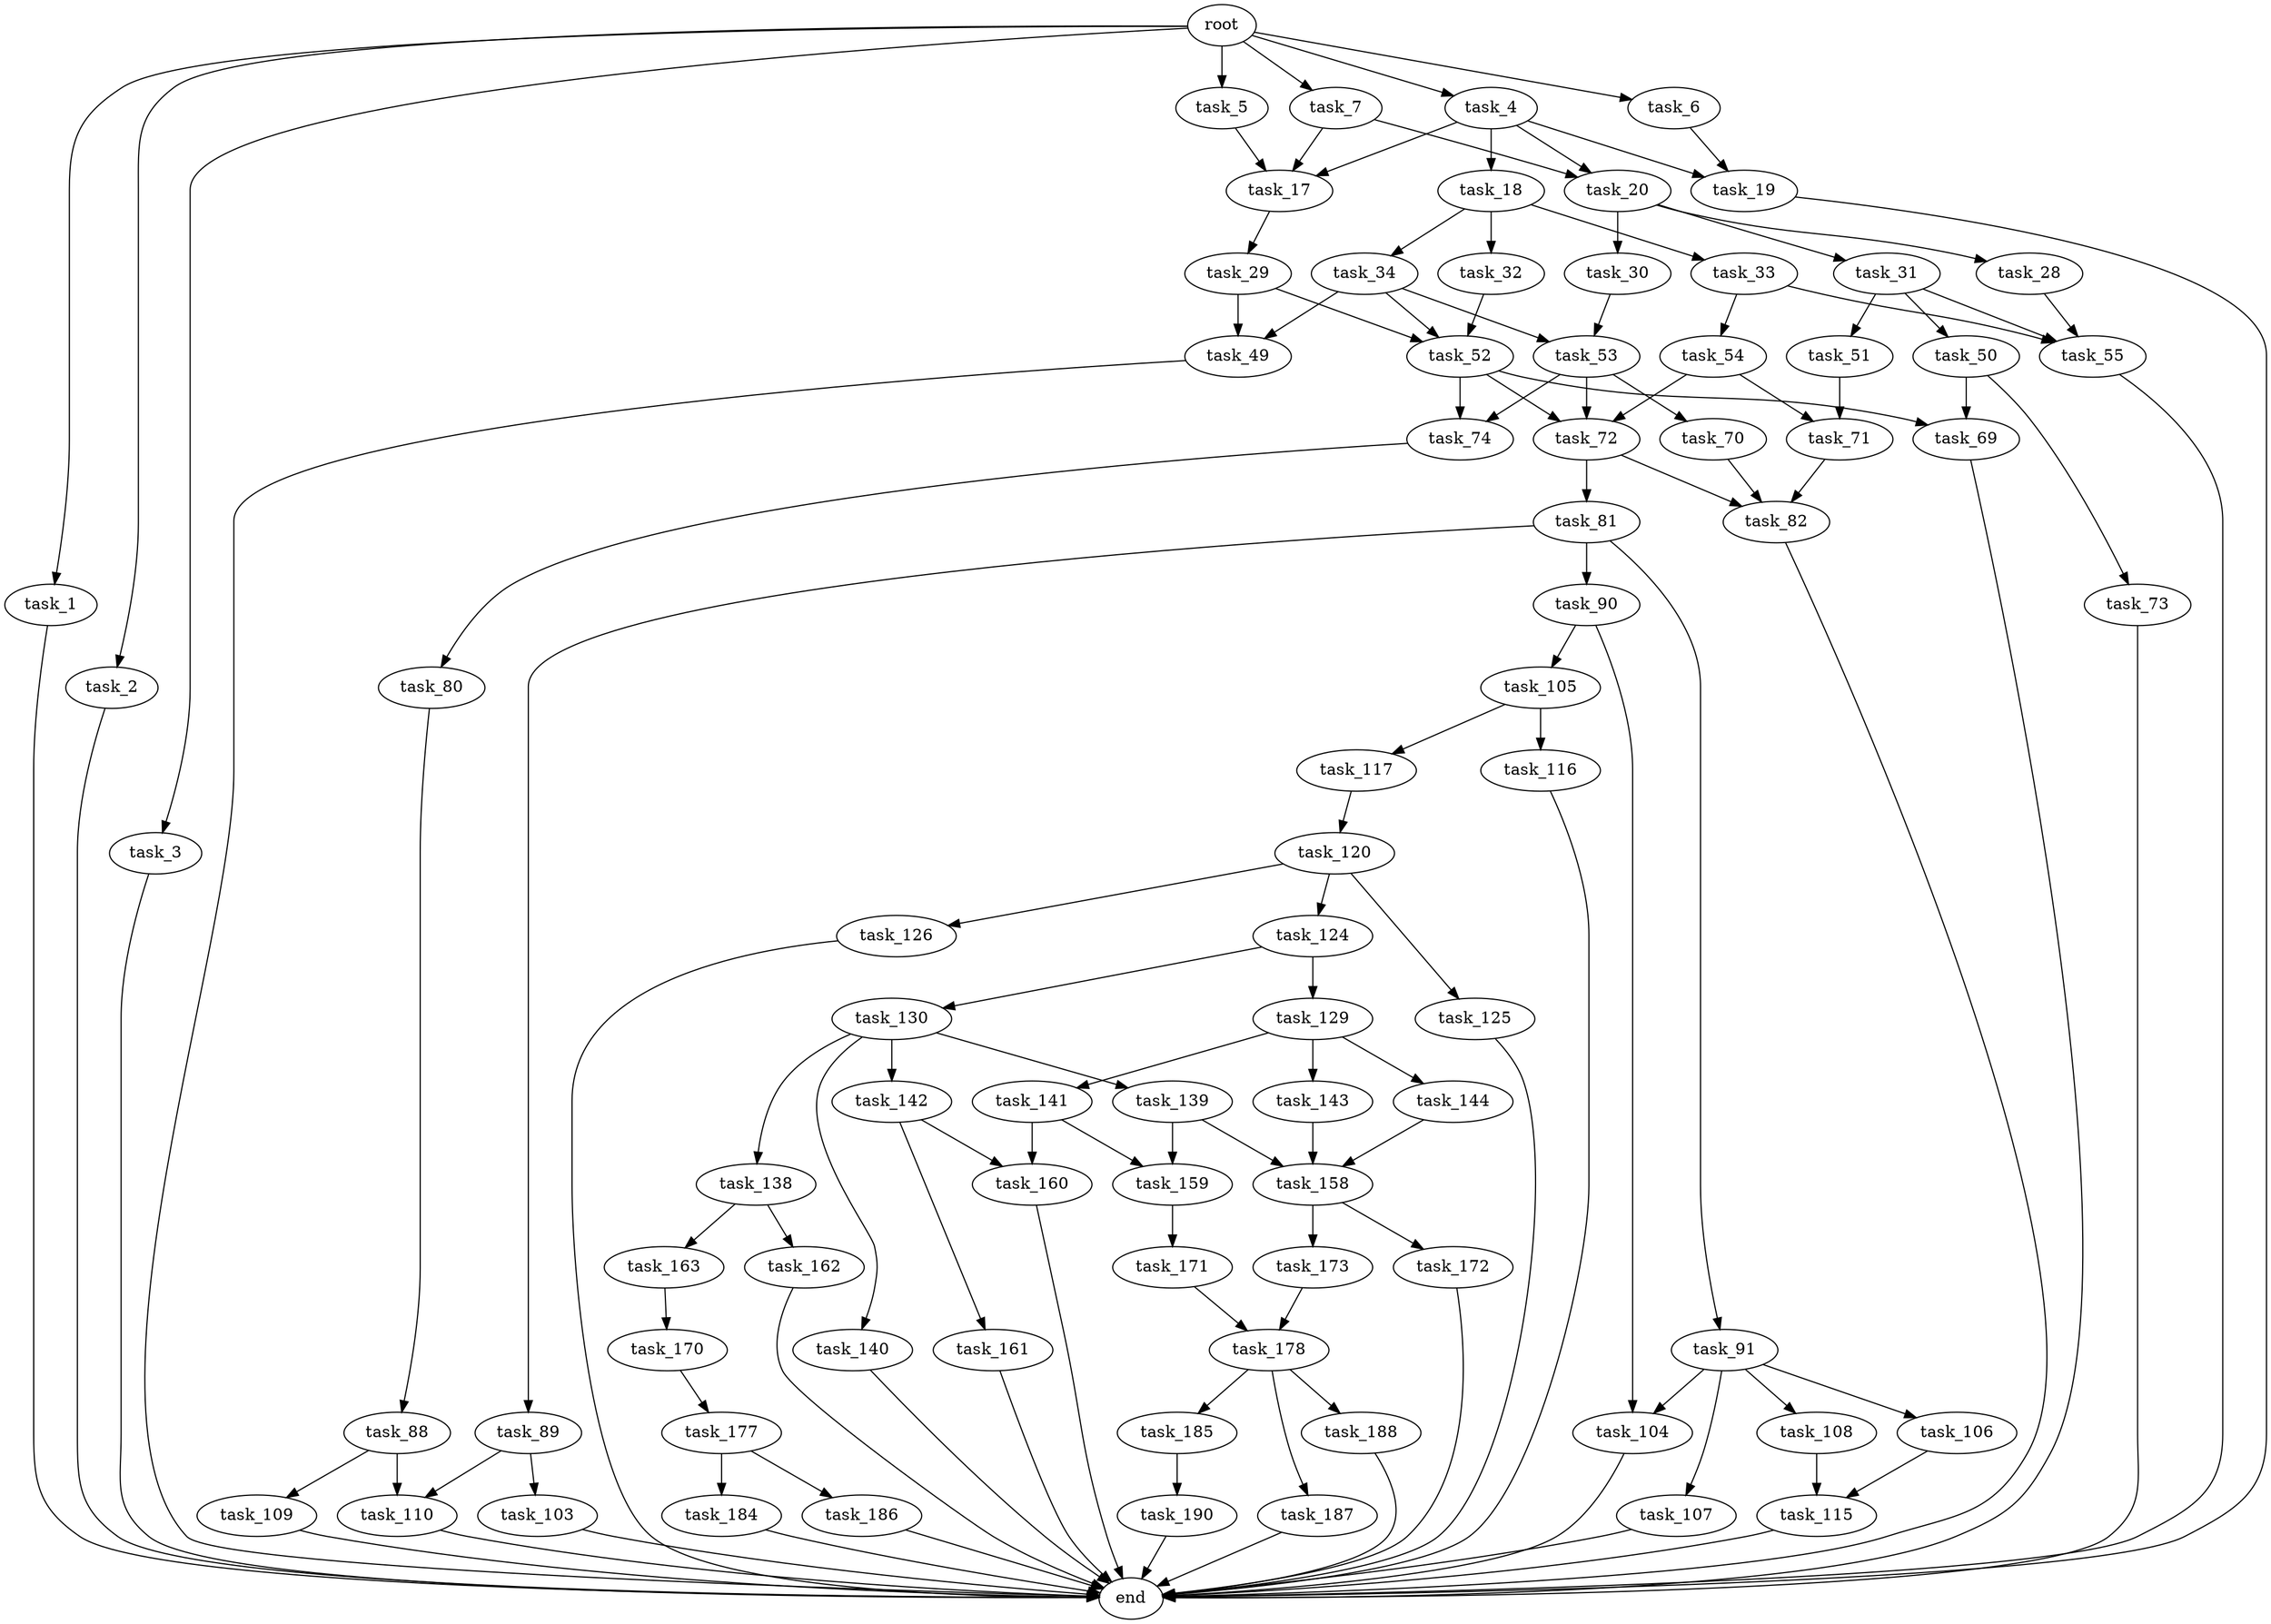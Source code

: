 digraph G {
  root [size="0.000000"];
  task_1 [size="357645392442.000000"];
  task_2 [size="10565960214.000000"];
  task_3 [size="1587603666.000000"];
  task_4 [size="441550246794.000000"];
  task_5 [size="9611331036.000000"];
  task_6 [size="13738766548.000000"];
  task_7 [size="43435582936.000000"];
  task_17 [size="3886225731.000000"];
  task_18 [size="368293445632.000000"];
  task_19 [size="9537983018.000000"];
  task_20 [size="8589934592.000000"];
  task_28 [size="9201123384.000000"];
  task_29 [size="231928233984.000000"];
  task_30 [size="368293445632.000000"];
  task_31 [size="390855696367.000000"];
  task_32 [size="87600348193.000000"];
  task_33 [size="676750483.000000"];
  task_34 [size="28991029248.000000"];
  task_49 [size="549755813888.000000"];
  task_50 [size="231928233984.000000"];
  task_51 [size="248095368692.000000"];
  task_52 [size="25987983526.000000"];
  task_53 [size="2608640735.000000"];
  task_54 [size="305492638.000000"];
  task_55 [size="26496758745.000000"];
  task_69 [size="2164817834.000000"];
  task_70 [size="68909398678.000000"];
  task_71 [size="3550886979.000000"];
  task_72 [size="321548300170.000000"];
  task_73 [size="5382745539.000000"];
  task_74 [size="231928233984.000000"];
  task_80 [size="549755813888.000000"];
  task_81 [size="5959775739.000000"];
  task_82 [size="28991029248.000000"];
  task_88 [size="21215337336.000000"];
  task_89 [size="396486400280.000000"];
  task_90 [size="525684028306.000000"];
  task_91 [size="22947745303.000000"];
  task_103 [size="1267287215274.000000"];
  task_104 [size="1073741824000.000000"];
  task_105 [size="32928390111.000000"];
  task_106 [size="368293445632.000000"];
  task_107 [size="302517858024.000000"];
  task_108 [size="12290386766.000000"];
  task_109 [size="28991029248.000000"];
  task_110 [size="29360545445.000000"];
  task_115 [size="540333890933.000000"];
  task_116 [size="1731932629.000000"];
  task_117 [size="68719476736.000000"];
  task_120 [size="82124858272.000000"];
  task_124 [size="303271335792.000000"];
  task_125 [size="149511910074.000000"];
  task_126 [size="368293445632.000000"];
  task_129 [size="549755813888.000000"];
  task_130 [size="8589934592.000000"];
  task_138 [size="1073741824000.000000"];
  task_139 [size="12413933119.000000"];
  task_140 [size="462406823265.000000"];
  task_141 [size="134217728000.000000"];
  task_142 [size="1243884206.000000"];
  task_143 [size="10381601105.000000"];
  task_144 [size="5072210176.000000"];
  task_158 [size="9535381801.000000"];
  task_159 [size="134217728000.000000"];
  task_160 [size="1426842135404.000000"];
  task_161 [size="782757789696.000000"];
  task_162 [size="4187506883.000000"];
  task_163 [size="559410255923.000000"];
  task_170 [size="134217728000.000000"];
  task_171 [size="4236600712.000000"];
  task_172 [size="28991029248.000000"];
  task_173 [size="28991029248.000000"];
  task_177 [size="912338269.000000"];
  task_178 [size="77555596696.000000"];
  task_184 [size="41573933137.000000"];
  task_185 [size="448512144807.000000"];
  task_186 [size="129858704113.000000"];
  task_187 [size="477797075154.000000"];
  task_188 [size="68719476736.000000"];
  task_190 [size="5943492348.000000"];
  end [size="0.000000"];

  root -> task_1 [size="1.000000"];
  root -> task_2 [size="1.000000"];
  root -> task_3 [size="1.000000"];
  root -> task_4 [size="1.000000"];
  root -> task_5 [size="1.000000"];
  root -> task_6 [size="1.000000"];
  root -> task_7 [size="1.000000"];
  task_1 -> end [size="1.000000"];
  task_2 -> end [size="1.000000"];
  task_3 -> end [size="1.000000"];
  task_4 -> task_17 [size="536870912.000000"];
  task_4 -> task_18 [size="536870912.000000"];
  task_4 -> task_19 [size="536870912.000000"];
  task_4 -> task_20 [size="536870912.000000"];
  task_5 -> task_17 [size="411041792.000000"];
  task_6 -> task_19 [size="301989888.000000"];
  task_7 -> task_17 [size="838860800.000000"];
  task_7 -> task_20 [size="838860800.000000"];
  task_17 -> task_29 [size="134217728.000000"];
  task_18 -> task_32 [size="411041792.000000"];
  task_18 -> task_33 [size="411041792.000000"];
  task_18 -> task_34 [size="411041792.000000"];
  task_19 -> end [size="1.000000"];
  task_20 -> task_28 [size="33554432.000000"];
  task_20 -> task_30 [size="33554432.000000"];
  task_20 -> task_31 [size="33554432.000000"];
  task_28 -> task_55 [size="411041792.000000"];
  task_29 -> task_49 [size="301989888.000000"];
  task_29 -> task_52 [size="301989888.000000"];
  task_30 -> task_53 [size="411041792.000000"];
  task_31 -> task_50 [size="838860800.000000"];
  task_31 -> task_51 [size="838860800.000000"];
  task_31 -> task_55 [size="838860800.000000"];
  task_32 -> task_52 [size="411041792.000000"];
  task_33 -> task_54 [size="75497472.000000"];
  task_33 -> task_55 [size="75497472.000000"];
  task_34 -> task_49 [size="75497472.000000"];
  task_34 -> task_52 [size="75497472.000000"];
  task_34 -> task_53 [size="75497472.000000"];
  task_49 -> end [size="1.000000"];
  task_50 -> task_69 [size="301989888.000000"];
  task_50 -> task_73 [size="301989888.000000"];
  task_51 -> task_71 [size="411041792.000000"];
  task_52 -> task_69 [size="838860800.000000"];
  task_52 -> task_72 [size="838860800.000000"];
  task_52 -> task_74 [size="838860800.000000"];
  task_53 -> task_70 [size="75497472.000000"];
  task_53 -> task_72 [size="75497472.000000"];
  task_53 -> task_74 [size="75497472.000000"];
  task_54 -> task_71 [size="33554432.000000"];
  task_54 -> task_72 [size="33554432.000000"];
  task_55 -> end [size="1.000000"];
  task_69 -> end [size="1.000000"];
  task_70 -> task_82 [size="134217728.000000"];
  task_71 -> task_82 [size="209715200.000000"];
  task_72 -> task_81 [size="838860800.000000"];
  task_72 -> task_82 [size="838860800.000000"];
  task_73 -> end [size="1.000000"];
  task_74 -> task_80 [size="301989888.000000"];
  task_80 -> task_88 [size="536870912.000000"];
  task_81 -> task_89 [size="209715200.000000"];
  task_81 -> task_90 [size="209715200.000000"];
  task_81 -> task_91 [size="209715200.000000"];
  task_82 -> end [size="1.000000"];
  task_88 -> task_109 [size="411041792.000000"];
  task_88 -> task_110 [size="411041792.000000"];
  task_89 -> task_103 [size="679477248.000000"];
  task_89 -> task_110 [size="679477248.000000"];
  task_90 -> task_104 [size="536870912.000000"];
  task_90 -> task_105 [size="536870912.000000"];
  task_91 -> task_104 [size="75497472.000000"];
  task_91 -> task_106 [size="75497472.000000"];
  task_91 -> task_107 [size="75497472.000000"];
  task_91 -> task_108 [size="75497472.000000"];
  task_103 -> end [size="1.000000"];
  task_104 -> end [size="1.000000"];
  task_105 -> task_116 [size="679477248.000000"];
  task_105 -> task_117 [size="679477248.000000"];
  task_106 -> task_115 [size="411041792.000000"];
  task_107 -> end [size="1.000000"];
  task_108 -> task_115 [size="209715200.000000"];
  task_109 -> end [size="1.000000"];
  task_110 -> end [size="1.000000"];
  task_115 -> end [size="1.000000"];
  task_116 -> end [size="1.000000"];
  task_117 -> task_120 [size="134217728.000000"];
  task_120 -> task_124 [size="134217728.000000"];
  task_120 -> task_125 [size="134217728.000000"];
  task_120 -> task_126 [size="134217728.000000"];
  task_124 -> task_129 [size="209715200.000000"];
  task_124 -> task_130 [size="209715200.000000"];
  task_125 -> end [size="1.000000"];
  task_126 -> end [size="1.000000"];
  task_129 -> task_141 [size="536870912.000000"];
  task_129 -> task_143 [size="536870912.000000"];
  task_129 -> task_144 [size="536870912.000000"];
  task_130 -> task_138 [size="33554432.000000"];
  task_130 -> task_139 [size="33554432.000000"];
  task_130 -> task_140 [size="33554432.000000"];
  task_130 -> task_142 [size="33554432.000000"];
  task_138 -> task_162 [size="838860800.000000"];
  task_138 -> task_163 [size="838860800.000000"];
  task_139 -> task_158 [size="209715200.000000"];
  task_139 -> task_159 [size="209715200.000000"];
  task_140 -> end [size="1.000000"];
  task_141 -> task_159 [size="209715200.000000"];
  task_141 -> task_160 [size="209715200.000000"];
  task_142 -> task_160 [size="33554432.000000"];
  task_142 -> task_161 [size="33554432.000000"];
  task_143 -> task_158 [size="301989888.000000"];
  task_144 -> task_158 [size="411041792.000000"];
  task_158 -> task_172 [size="209715200.000000"];
  task_158 -> task_173 [size="209715200.000000"];
  task_159 -> task_171 [size="209715200.000000"];
  task_160 -> end [size="1.000000"];
  task_161 -> end [size="1.000000"];
  task_162 -> end [size="1.000000"];
  task_163 -> task_170 [size="411041792.000000"];
  task_170 -> task_177 [size="209715200.000000"];
  task_171 -> task_178 [size="75497472.000000"];
  task_172 -> end [size="1.000000"];
  task_173 -> task_178 [size="75497472.000000"];
  task_177 -> task_184 [size="33554432.000000"];
  task_177 -> task_186 [size="33554432.000000"];
  task_178 -> task_185 [size="75497472.000000"];
  task_178 -> task_187 [size="75497472.000000"];
  task_178 -> task_188 [size="75497472.000000"];
  task_184 -> end [size="1.000000"];
  task_185 -> task_190 [size="411041792.000000"];
  task_186 -> end [size="1.000000"];
  task_187 -> end [size="1.000000"];
  task_188 -> end [size="1.000000"];
  task_190 -> end [size="1.000000"];
}
